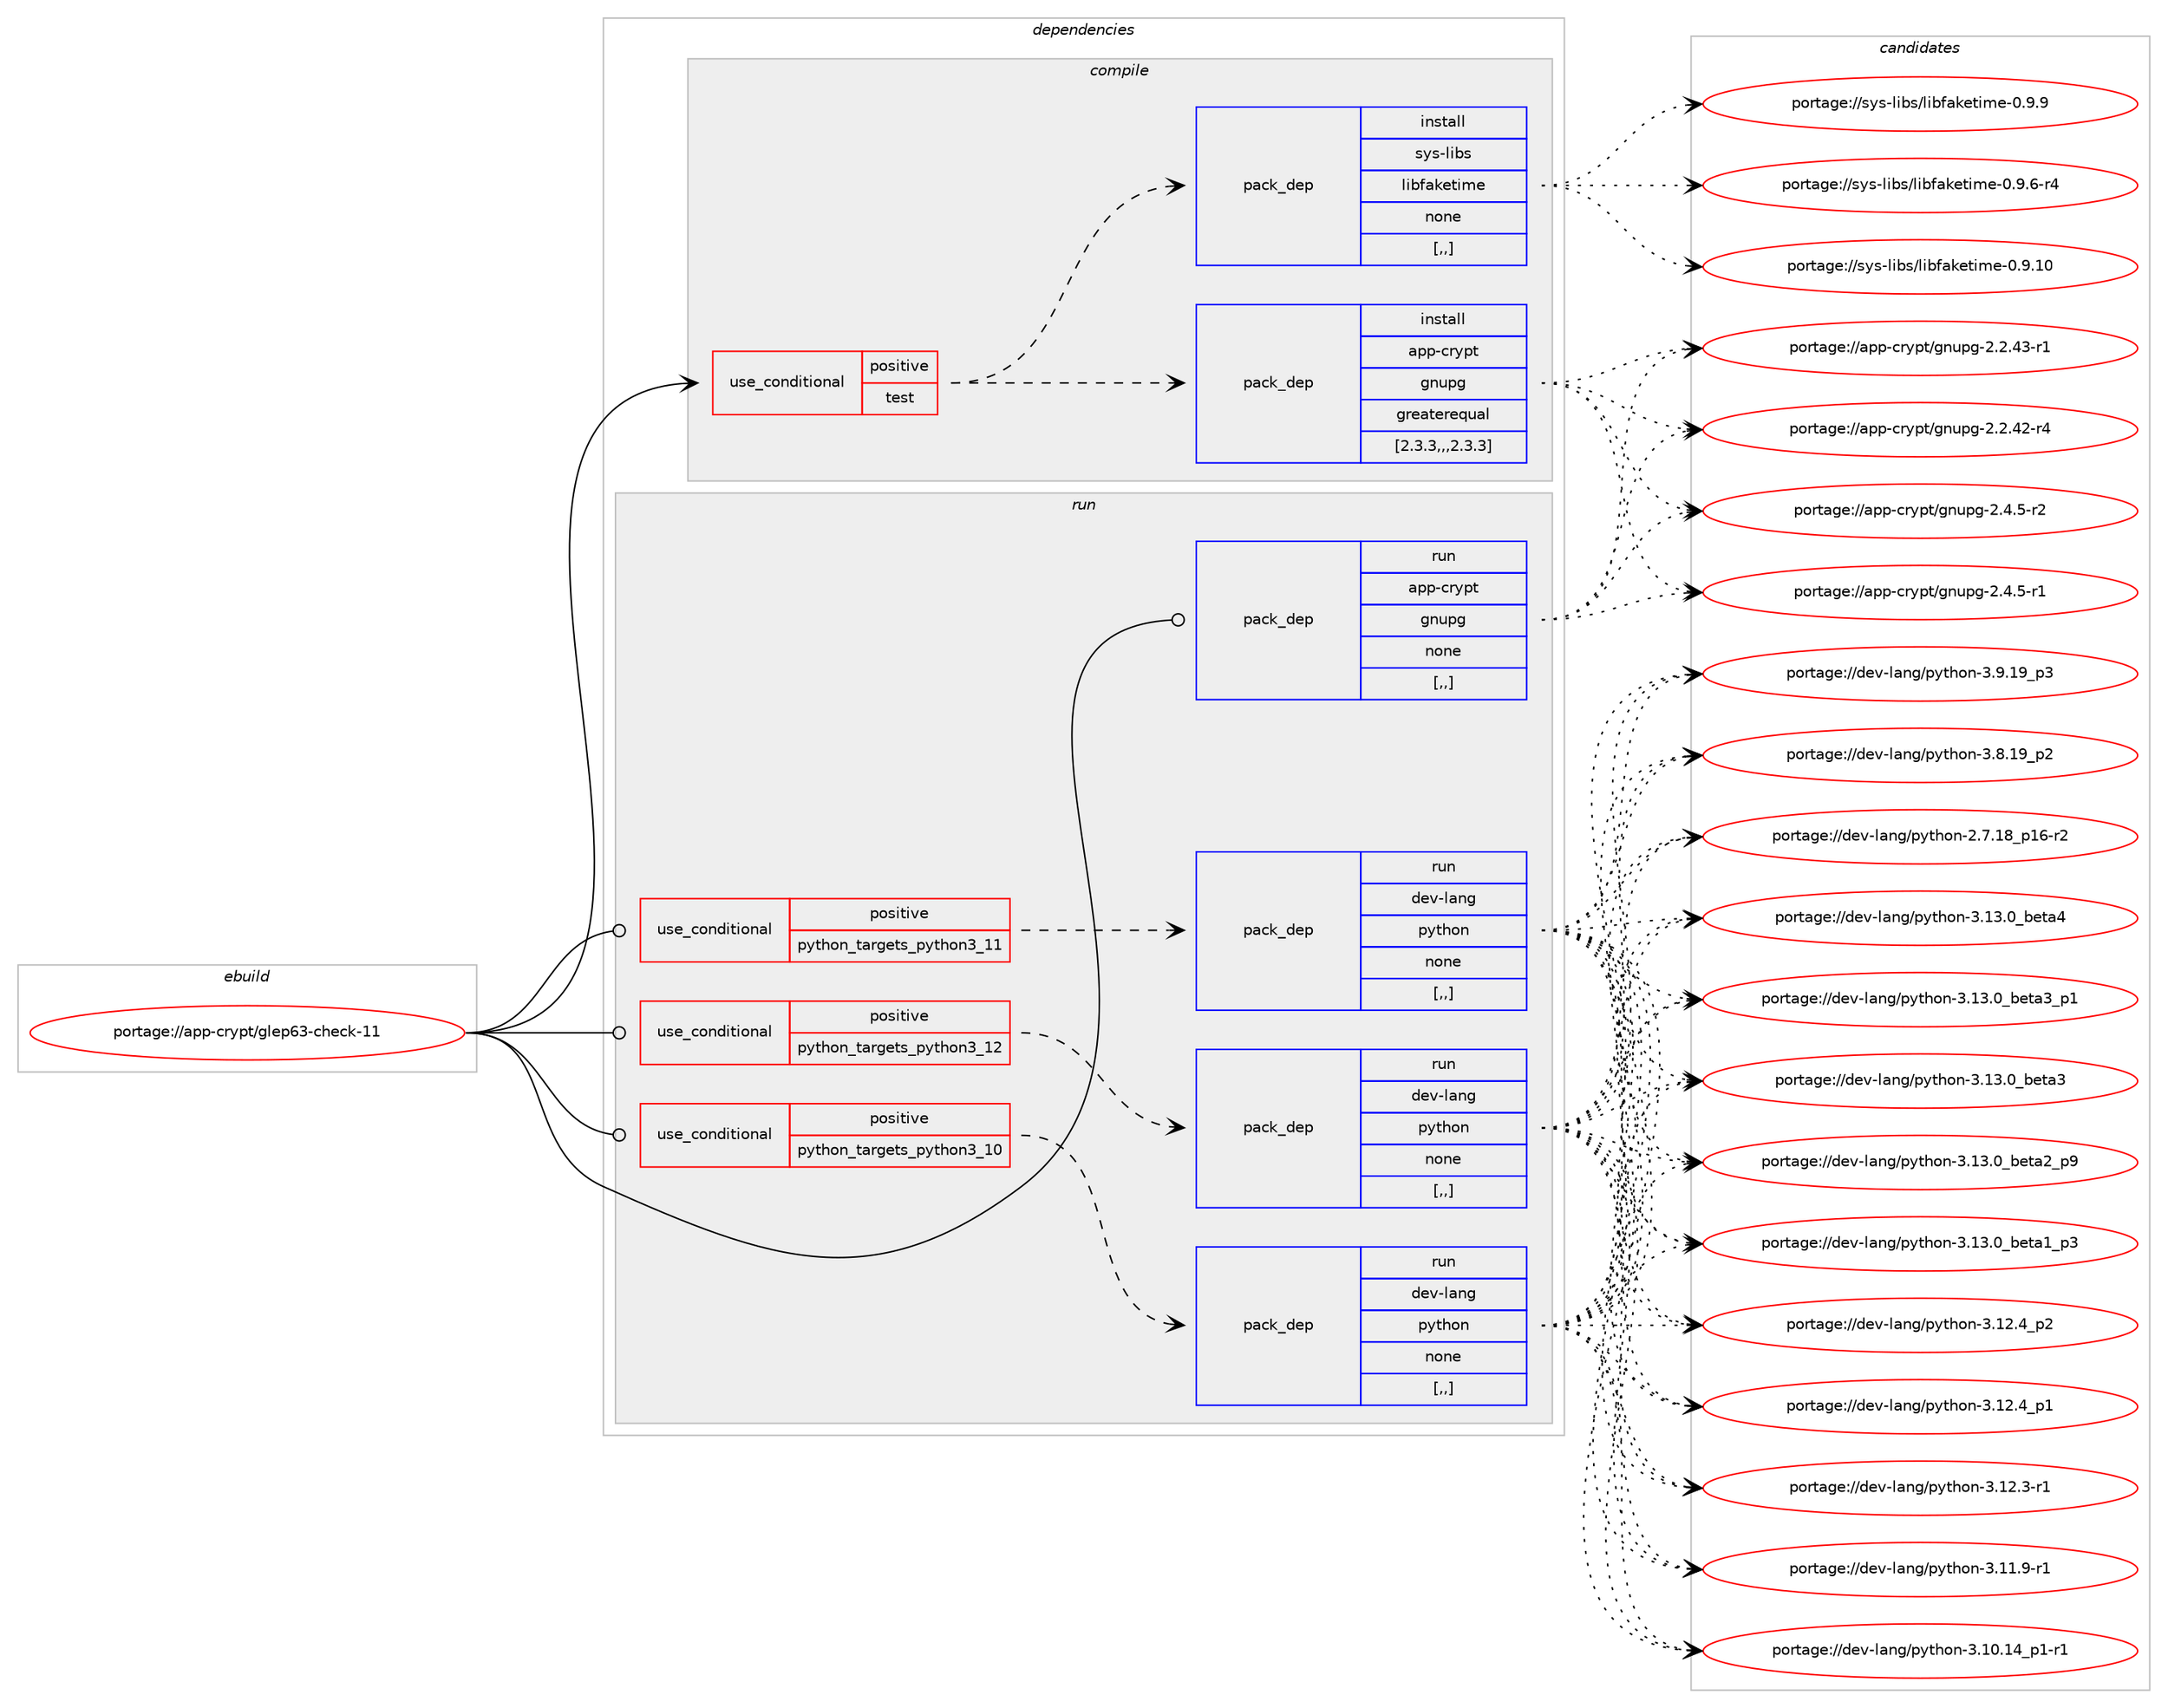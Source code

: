 digraph prolog {

# *************
# Graph options
# *************

newrank=true;
concentrate=true;
compound=true;
graph [rankdir=LR,fontname=Helvetica,fontsize=10,ranksep=1.5];#, ranksep=2.5, nodesep=0.2];
edge  [arrowhead=vee];
node  [fontname=Helvetica,fontsize=10];

# **********
# The ebuild
# **********

subgraph cluster_leftcol {
color=gray;
label=<<i>ebuild</i>>;
id [label="portage://app-crypt/glep63-check-11", color=red, width=4, href="../app-crypt/glep63-check-11.svg"];
}

# ****************
# The dependencies
# ****************

subgraph cluster_midcol {
color=gray;
label=<<i>dependencies</i>>;
subgraph cluster_compile {
fillcolor="#eeeeee";
style=filled;
label=<<i>compile</i>>;
subgraph cond3365 {
dependency12637 [label=<<TABLE BORDER="0" CELLBORDER="1" CELLSPACING="0" CELLPADDING="4"><TR><TD ROWSPAN="3" CELLPADDING="10">use_conditional</TD></TR><TR><TD>positive</TD></TR><TR><TD>test</TD></TR></TABLE>>, shape=none, color=red];
subgraph pack9201 {
dependency12638 [label=<<TABLE BORDER="0" CELLBORDER="1" CELLSPACING="0" CELLPADDING="4" WIDTH="220"><TR><TD ROWSPAN="6" CELLPADDING="30">pack_dep</TD></TR><TR><TD WIDTH="110">install</TD></TR><TR><TD>app-crypt</TD></TR><TR><TD>gnupg</TD></TR><TR><TD>greaterequal</TD></TR><TR><TD>[2.3.3,,,2.3.3]</TD></TR></TABLE>>, shape=none, color=blue];
}
dependency12637:e -> dependency12638:w [weight=20,style="dashed",arrowhead="vee"];
subgraph pack9202 {
dependency12639 [label=<<TABLE BORDER="0" CELLBORDER="1" CELLSPACING="0" CELLPADDING="4" WIDTH="220"><TR><TD ROWSPAN="6" CELLPADDING="30">pack_dep</TD></TR><TR><TD WIDTH="110">install</TD></TR><TR><TD>sys-libs</TD></TR><TR><TD>libfaketime</TD></TR><TR><TD>none</TD></TR><TR><TD>[,,]</TD></TR></TABLE>>, shape=none, color=blue];
}
dependency12637:e -> dependency12639:w [weight=20,style="dashed",arrowhead="vee"];
}
id:e -> dependency12637:w [weight=20,style="solid",arrowhead="vee"];
}
subgraph cluster_compileandrun {
fillcolor="#eeeeee";
style=filled;
label=<<i>compile and run</i>>;
}
subgraph cluster_run {
fillcolor="#eeeeee";
style=filled;
label=<<i>run</i>>;
subgraph cond3366 {
dependency12640 [label=<<TABLE BORDER="0" CELLBORDER="1" CELLSPACING="0" CELLPADDING="4"><TR><TD ROWSPAN="3" CELLPADDING="10">use_conditional</TD></TR><TR><TD>positive</TD></TR><TR><TD>python_targets_python3_10</TD></TR></TABLE>>, shape=none, color=red];
subgraph pack9203 {
dependency12641 [label=<<TABLE BORDER="0" CELLBORDER="1" CELLSPACING="0" CELLPADDING="4" WIDTH="220"><TR><TD ROWSPAN="6" CELLPADDING="30">pack_dep</TD></TR><TR><TD WIDTH="110">run</TD></TR><TR><TD>dev-lang</TD></TR><TR><TD>python</TD></TR><TR><TD>none</TD></TR><TR><TD>[,,]</TD></TR></TABLE>>, shape=none, color=blue];
}
dependency12640:e -> dependency12641:w [weight=20,style="dashed",arrowhead="vee"];
}
id:e -> dependency12640:w [weight=20,style="solid",arrowhead="odot"];
subgraph cond3367 {
dependency12642 [label=<<TABLE BORDER="0" CELLBORDER="1" CELLSPACING="0" CELLPADDING="4"><TR><TD ROWSPAN="3" CELLPADDING="10">use_conditional</TD></TR><TR><TD>positive</TD></TR><TR><TD>python_targets_python3_11</TD></TR></TABLE>>, shape=none, color=red];
subgraph pack9204 {
dependency12643 [label=<<TABLE BORDER="0" CELLBORDER="1" CELLSPACING="0" CELLPADDING="4" WIDTH="220"><TR><TD ROWSPAN="6" CELLPADDING="30">pack_dep</TD></TR><TR><TD WIDTH="110">run</TD></TR><TR><TD>dev-lang</TD></TR><TR><TD>python</TD></TR><TR><TD>none</TD></TR><TR><TD>[,,]</TD></TR></TABLE>>, shape=none, color=blue];
}
dependency12642:e -> dependency12643:w [weight=20,style="dashed",arrowhead="vee"];
}
id:e -> dependency12642:w [weight=20,style="solid",arrowhead="odot"];
subgraph cond3368 {
dependency12644 [label=<<TABLE BORDER="0" CELLBORDER="1" CELLSPACING="0" CELLPADDING="4"><TR><TD ROWSPAN="3" CELLPADDING="10">use_conditional</TD></TR><TR><TD>positive</TD></TR><TR><TD>python_targets_python3_12</TD></TR></TABLE>>, shape=none, color=red];
subgraph pack9205 {
dependency12645 [label=<<TABLE BORDER="0" CELLBORDER="1" CELLSPACING="0" CELLPADDING="4" WIDTH="220"><TR><TD ROWSPAN="6" CELLPADDING="30">pack_dep</TD></TR><TR><TD WIDTH="110">run</TD></TR><TR><TD>dev-lang</TD></TR><TR><TD>python</TD></TR><TR><TD>none</TD></TR><TR><TD>[,,]</TD></TR></TABLE>>, shape=none, color=blue];
}
dependency12644:e -> dependency12645:w [weight=20,style="dashed",arrowhead="vee"];
}
id:e -> dependency12644:w [weight=20,style="solid",arrowhead="odot"];
subgraph pack9206 {
dependency12646 [label=<<TABLE BORDER="0" CELLBORDER="1" CELLSPACING="0" CELLPADDING="4" WIDTH="220"><TR><TD ROWSPAN="6" CELLPADDING="30">pack_dep</TD></TR><TR><TD WIDTH="110">run</TD></TR><TR><TD>app-crypt</TD></TR><TR><TD>gnupg</TD></TR><TR><TD>none</TD></TR><TR><TD>[,,]</TD></TR></TABLE>>, shape=none, color=blue];
}
id:e -> dependency12646:w [weight=20,style="solid",arrowhead="odot"];
}
}

# **************
# The candidates
# **************

subgraph cluster_choices {
rank=same;
color=gray;
label=<<i>candidates</i>>;

subgraph choice9201 {
color=black;
nodesep=1;
choice971121124599114121112116471031101171121034550465246534511450 [label="portage://app-crypt/gnupg-2.4.5-r2", color=red, width=4,href="../app-crypt/gnupg-2.4.5-r2.svg"];
choice971121124599114121112116471031101171121034550465246534511449 [label="portage://app-crypt/gnupg-2.4.5-r1", color=red, width=4,href="../app-crypt/gnupg-2.4.5-r1.svg"];
choice97112112459911412111211647103110117112103455046504652514511449 [label="portage://app-crypt/gnupg-2.2.43-r1", color=red, width=4,href="../app-crypt/gnupg-2.2.43-r1.svg"];
choice97112112459911412111211647103110117112103455046504652504511452 [label="portage://app-crypt/gnupg-2.2.42-r4", color=red, width=4,href="../app-crypt/gnupg-2.2.42-r4.svg"];
dependency12638:e -> choice971121124599114121112116471031101171121034550465246534511450:w [style=dotted,weight="100"];
dependency12638:e -> choice971121124599114121112116471031101171121034550465246534511449:w [style=dotted,weight="100"];
dependency12638:e -> choice97112112459911412111211647103110117112103455046504652514511449:w [style=dotted,weight="100"];
dependency12638:e -> choice97112112459911412111211647103110117112103455046504652504511452:w [style=dotted,weight="100"];
}
subgraph choice9202 {
color=black;
nodesep=1;
choice115121115451081059811547108105981029710710111610510910145484657464948 [label="portage://sys-libs/libfaketime-0.9.10", color=red, width=4,href="../sys-libs/libfaketime-0.9.10.svg"];
choice1151211154510810598115471081059810297107101116105109101454846574657 [label="portage://sys-libs/libfaketime-0.9.9", color=red, width=4,href="../sys-libs/libfaketime-0.9.9.svg"];
choice11512111545108105981154710810598102971071011161051091014548465746544511452 [label="portage://sys-libs/libfaketime-0.9.6-r4", color=red, width=4,href="../sys-libs/libfaketime-0.9.6-r4.svg"];
dependency12639:e -> choice115121115451081059811547108105981029710710111610510910145484657464948:w [style=dotted,weight="100"];
dependency12639:e -> choice1151211154510810598115471081059810297107101116105109101454846574657:w [style=dotted,weight="100"];
dependency12639:e -> choice11512111545108105981154710810598102971071011161051091014548465746544511452:w [style=dotted,weight="100"];
}
subgraph choice9203 {
color=black;
nodesep=1;
choice1001011184510897110103471121211161041111104551464951464895981011169752 [label="portage://dev-lang/python-3.13.0_beta4", color=red, width=4,href="../dev-lang/python-3.13.0_beta4.svg"];
choice10010111845108971101034711212111610411111045514649514648959810111697519511249 [label="portage://dev-lang/python-3.13.0_beta3_p1", color=red, width=4,href="../dev-lang/python-3.13.0_beta3_p1.svg"];
choice1001011184510897110103471121211161041111104551464951464895981011169751 [label="portage://dev-lang/python-3.13.0_beta3", color=red, width=4,href="../dev-lang/python-3.13.0_beta3.svg"];
choice10010111845108971101034711212111610411111045514649514648959810111697509511257 [label="portage://dev-lang/python-3.13.0_beta2_p9", color=red, width=4,href="../dev-lang/python-3.13.0_beta2_p9.svg"];
choice10010111845108971101034711212111610411111045514649514648959810111697499511251 [label="portage://dev-lang/python-3.13.0_beta1_p3", color=red, width=4,href="../dev-lang/python-3.13.0_beta1_p3.svg"];
choice100101118451089711010347112121116104111110455146495046529511250 [label="portage://dev-lang/python-3.12.4_p2", color=red, width=4,href="../dev-lang/python-3.12.4_p2.svg"];
choice100101118451089711010347112121116104111110455146495046529511249 [label="portage://dev-lang/python-3.12.4_p1", color=red, width=4,href="../dev-lang/python-3.12.4_p1.svg"];
choice100101118451089711010347112121116104111110455146495046514511449 [label="portage://dev-lang/python-3.12.3-r1", color=red, width=4,href="../dev-lang/python-3.12.3-r1.svg"];
choice100101118451089711010347112121116104111110455146494946574511449 [label="portage://dev-lang/python-3.11.9-r1", color=red, width=4,href="../dev-lang/python-3.11.9-r1.svg"];
choice100101118451089711010347112121116104111110455146494846495295112494511449 [label="portage://dev-lang/python-3.10.14_p1-r1", color=red, width=4,href="../dev-lang/python-3.10.14_p1-r1.svg"];
choice100101118451089711010347112121116104111110455146574649579511251 [label="portage://dev-lang/python-3.9.19_p3", color=red, width=4,href="../dev-lang/python-3.9.19_p3.svg"];
choice100101118451089711010347112121116104111110455146564649579511250 [label="portage://dev-lang/python-3.8.19_p2", color=red, width=4,href="../dev-lang/python-3.8.19_p2.svg"];
choice100101118451089711010347112121116104111110455046554649569511249544511450 [label="portage://dev-lang/python-2.7.18_p16-r2", color=red, width=4,href="../dev-lang/python-2.7.18_p16-r2.svg"];
dependency12641:e -> choice1001011184510897110103471121211161041111104551464951464895981011169752:w [style=dotted,weight="100"];
dependency12641:e -> choice10010111845108971101034711212111610411111045514649514648959810111697519511249:w [style=dotted,weight="100"];
dependency12641:e -> choice1001011184510897110103471121211161041111104551464951464895981011169751:w [style=dotted,weight="100"];
dependency12641:e -> choice10010111845108971101034711212111610411111045514649514648959810111697509511257:w [style=dotted,weight="100"];
dependency12641:e -> choice10010111845108971101034711212111610411111045514649514648959810111697499511251:w [style=dotted,weight="100"];
dependency12641:e -> choice100101118451089711010347112121116104111110455146495046529511250:w [style=dotted,weight="100"];
dependency12641:e -> choice100101118451089711010347112121116104111110455146495046529511249:w [style=dotted,weight="100"];
dependency12641:e -> choice100101118451089711010347112121116104111110455146495046514511449:w [style=dotted,weight="100"];
dependency12641:e -> choice100101118451089711010347112121116104111110455146494946574511449:w [style=dotted,weight="100"];
dependency12641:e -> choice100101118451089711010347112121116104111110455146494846495295112494511449:w [style=dotted,weight="100"];
dependency12641:e -> choice100101118451089711010347112121116104111110455146574649579511251:w [style=dotted,weight="100"];
dependency12641:e -> choice100101118451089711010347112121116104111110455146564649579511250:w [style=dotted,weight="100"];
dependency12641:e -> choice100101118451089711010347112121116104111110455046554649569511249544511450:w [style=dotted,weight="100"];
}
subgraph choice9204 {
color=black;
nodesep=1;
choice1001011184510897110103471121211161041111104551464951464895981011169752 [label="portage://dev-lang/python-3.13.0_beta4", color=red, width=4,href="../dev-lang/python-3.13.0_beta4.svg"];
choice10010111845108971101034711212111610411111045514649514648959810111697519511249 [label="portage://dev-lang/python-3.13.0_beta3_p1", color=red, width=4,href="../dev-lang/python-3.13.0_beta3_p1.svg"];
choice1001011184510897110103471121211161041111104551464951464895981011169751 [label="portage://dev-lang/python-3.13.0_beta3", color=red, width=4,href="../dev-lang/python-3.13.0_beta3.svg"];
choice10010111845108971101034711212111610411111045514649514648959810111697509511257 [label="portage://dev-lang/python-3.13.0_beta2_p9", color=red, width=4,href="../dev-lang/python-3.13.0_beta2_p9.svg"];
choice10010111845108971101034711212111610411111045514649514648959810111697499511251 [label="portage://dev-lang/python-3.13.0_beta1_p3", color=red, width=4,href="../dev-lang/python-3.13.0_beta1_p3.svg"];
choice100101118451089711010347112121116104111110455146495046529511250 [label="portage://dev-lang/python-3.12.4_p2", color=red, width=4,href="../dev-lang/python-3.12.4_p2.svg"];
choice100101118451089711010347112121116104111110455146495046529511249 [label="portage://dev-lang/python-3.12.4_p1", color=red, width=4,href="../dev-lang/python-3.12.4_p1.svg"];
choice100101118451089711010347112121116104111110455146495046514511449 [label="portage://dev-lang/python-3.12.3-r1", color=red, width=4,href="../dev-lang/python-3.12.3-r1.svg"];
choice100101118451089711010347112121116104111110455146494946574511449 [label="portage://dev-lang/python-3.11.9-r1", color=red, width=4,href="../dev-lang/python-3.11.9-r1.svg"];
choice100101118451089711010347112121116104111110455146494846495295112494511449 [label="portage://dev-lang/python-3.10.14_p1-r1", color=red, width=4,href="../dev-lang/python-3.10.14_p1-r1.svg"];
choice100101118451089711010347112121116104111110455146574649579511251 [label="portage://dev-lang/python-3.9.19_p3", color=red, width=4,href="../dev-lang/python-3.9.19_p3.svg"];
choice100101118451089711010347112121116104111110455146564649579511250 [label="portage://dev-lang/python-3.8.19_p2", color=red, width=4,href="../dev-lang/python-3.8.19_p2.svg"];
choice100101118451089711010347112121116104111110455046554649569511249544511450 [label="portage://dev-lang/python-2.7.18_p16-r2", color=red, width=4,href="../dev-lang/python-2.7.18_p16-r2.svg"];
dependency12643:e -> choice1001011184510897110103471121211161041111104551464951464895981011169752:w [style=dotted,weight="100"];
dependency12643:e -> choice10010111845108971101034711212111610411111045514649514648959810111697519511249:w [style=dotted,weight="100"];
dependency12643:e -> choice1001011184510897110103471121211161041111104551464951464895981011169751:w [style=dotted,weight="100"];
dependency12643:e -> choice10010111845108971101034711212111610411111045514649514648959810111697509511257:w [style=dotted,weight="100"];
dependency12643:e -> choice10010111845108971101034711212111610411111045514649514648959810111697499511251:w [style=dotted,weight="100"];
dependency12643:e -> choice100101118451089711010347112121116104111110455146495046529511250:w [style=dotted,weight="100"];
dependency12643:e -> choice100101118451089711010347112121116104111110455146495046529511249:w [style=dotted,weight="100"];
dependency12643:e -> choice100101118451089711010347112121116104111110455146495046514511449:w [style=dotted,weight="100"];
dependency12643:e -> choice100101118451089711010347112121116104111110455146494946574511449:w [style=dotted,weight="100"];
dependency12643:e -> choice100101118451089711010347112121116104111110455146494846495295112494511449:w [style=dotted,weight="100"];
dependency12643:e -> choice100101118451089711010347112121116104111110455146574649579511251:w [style=dotted,weight="100"];
dependency12643:e -> choice100101118451089711010347112121116104111110455146564649579511250:w [style=dotted,weight="100"];
dependency12643:e -> choice100101118451089711010347112121116104111110455046554649569511249544511450:w [style=dotted,weight="100"];
}
subgraph choice9205 {
color=black;
nodesep=1;
choice1001011184510897110103471121211161041111104551464951464895981011169752 [label="portage://dev-lang/python-3.13.0_beta4", color=red, width=4,href="../dev-lang/python-3.13.0_beta4.svg"];
choice10010111845108971101034711212111610411111045514649514648959810111697519511249 [label="portage://dev-lang/python-3.13.0_beta3_p1", color=red, width=4,href="../dev-lang/python-3.13.0_beta3_p1.svg"];
choice1001011184510897110103471121211161041111104551464951464895981011169751 [label="portage://dev-lang/python-3.13.0_beta3", color=red, width=4,href="../dev-lang/python-3.13.0_beta3.svg"];
choice10010111845108971101034711212111610411111045514649514648959810111697509511257 [label="portage://dev-lang/python-3.13.0_beta2_p9", color=red, width=4,href="../dev-lang/python-3.13.0_beta2_p9.svg"];
choice10010111845108971101034711212111610411111045514649514648959810111697499511251 [label="portage://dev-lang/python-3.13.0_beta1_p3", color=red, width=4,href="../dev-lang/python-3.13.0_beta1_p3.svg"];
choice100101118451089711010347112121116104111110455146495046529511250 [label="portage://dev-lang/python-3.12.4_p2", color=red, width=4,href="../dev-lang/python-3.12.4_p2.svg"];
choice100101118451089711010347112121116104111110455146495046529511249 [label="portage://dev-lang/python-3.12.4_p1", color=red, width=4,href="../dev-lang/python-3.12.4_p1.svg"];
choice100101118451089711010347112121116104111110455146495046514511449 [label="portage://dev-lang/python-3.12.3-r1", color=red, width=4,href="../dev-lang/python-3.12.3-r1.svg"];
choice100101118451089711010347112121116104111110455146494946574511449 [label="portage://dev-lang/python-3.11.9-r1", color=red, width=4,href="../dev-lang/python-3.11.9-r1.svg"];
choice100101118451089711010347112121116104111110455146494846495295112494511449 [label="portage://dev-lang/python-3.10.14_p1-r1", color=red, width=4,href="../dev-lang/python-3.10.14_p1-r1.svg"];
choice100101118451089711010347112121116104111110455146574649579511251 [label="portage://dev-lang/python-3.9.19_p3", color=red, width=4,href="../dev-lang/python-3.9.19_p3.svg"];
choice100101118451089711010347112121116104111110455146564649579511250 [label="portage://dev-lang/python-3.8.19_p2", color=red, width=4,href="../dev-lang/python-3.8.19_p2.svg"];
choice100101118451089711010347112121116104111110455046554649569511249544511450 [label="portage://dev-lang/python-2.7.18_p16-r2", color=red, width=4,href="../dev-lang/python-2.7.18_p16-r2.svg"];
dependency12645:e -> choice1001011184510897110103471121211161041111104551464951464895981011169752:w [style=dotted,weight="100"];
dependency12645:e -> choice10010111845108971101034711212111610411111045514649514648959810111697519511249:w [style=dotted,weight="100"];
dependency12645:e -> choice1001011184510897110103471121211161041111104551464951464895981011169751:w [style=dotted,weight="100"];
dependency12645:e -> choice10010111845108971101034711212111610411111045514649514648959810111697509511257:w [style=dotted,weight="100"];
dependency12645:e -> choice10010111845108971101034711212111610411111045514649514648959810111697499511251:w [style=dotted,weight="100"];
dependency12645:e -> choice100101118451089711010347112121116104111110455146495046529511250:w [style=dotted,weight="100"];
dependency12645:e -> choice100101118451089711010347112121116104111110455146495046529511249:w [style=dotted,weight="100"];
dependency12645:e -> choice100101118451089711010347112121116104111110455146495046514511449:w [style=dotted,weight="100"];
dependency12645:e -> choice100101118451089711010347112121116104111110455146494946574511449:w [style=dotted,weight="100"];
dependency12645:e -> choice100101118451089711010347112121116104111110455146494846495295112494511449:w [style=dotted,weight="100"];
dependency12645:e -> choice100101118451089711010347112121116104111110455146574649579511251:w [style=dotted,weight="100"];
dependency12645:e -> choice100101118451089711010347112121116104111110455146564649579511250:w [style=dotted,weight="100"];
dependency12645:e -> choice100101118451089711010347112121116104111110455046554649569511249544511450:w [style=dotted,weight="100"];
}
subgraph choice9206 {
color=black;
nodesep=1;
choice971121124599114121112116471031101171121034550465246534511450 [label="portage://app-crypt/gnupg-2.4.5-r2", color=red, width=4,href="../app-crypt/gnupg-2.4.5-r2.svg"];
choice971121124599114121112116471031101171121034550465246534511449 [label="portage://app-crypt/gnupg-2.4.5-r1", color=red, width=4,href="../app-crypt/gnupg-2.4.5-r1.svg"];
choice97112112459911412111211647103110117112103455046504652514511449 [label="portage://app-crypt/gnupg-2.2.43-r1", color=red, width=4,href="../app-crypt/gnupg-2.2.43-r1.svg"];
choice97112112459911412111211647103110117112103455046504652504511452 [label="portage://app-crypt/gnupg-2.2.42-r4", color=red, width=4,href="../app-crypt/gnupg-2.2.42-r4.svg"];
dependency12646:e -> choice971121124599114121112116471031101171121034550465246534511450:w [style=dotted,weight="100"];
dependency12646:e -> choice971121124599114121112116471031101171121034550465246534511449:w [style=dotted,weight="100"];
dependency12646:e -> choice97112112459911412111211647103110117112103455046504652514511449:w [style=dotted,weight="100"];
dependency12646:e -> choice97112112459911412111211647103110117112103455046504652504511452:w [style=dotted,weight="100"];
}
}

}
